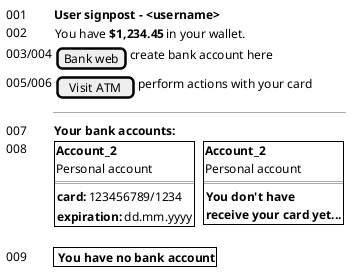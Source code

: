 @startuml
salt
{
  001 | <b>User signpost - <username>
  002 | {You have <b>$1,234.45 | in your wallet.}
  003/004 | {[Bank web] | create bank account here}
  005/006 | {[Visit ATM] | perform actions with your card}

  .|--

  007 | <b>Your bank accounts:
  008 | {
          {+
            <b>Account_2
            Personal account
            ==
            {<b>card: | 123456789/1234}
            {<b>expiration: | dd.mm.yyyy}
          } | {  . } |
          {+
            <b>Account_2
            Personal account
            ==
            {<b>You don't have
            <b>receive your card yet...}
          }
        }
  . | .
  009 | {+<b> You have no bank account}
}

@enduml